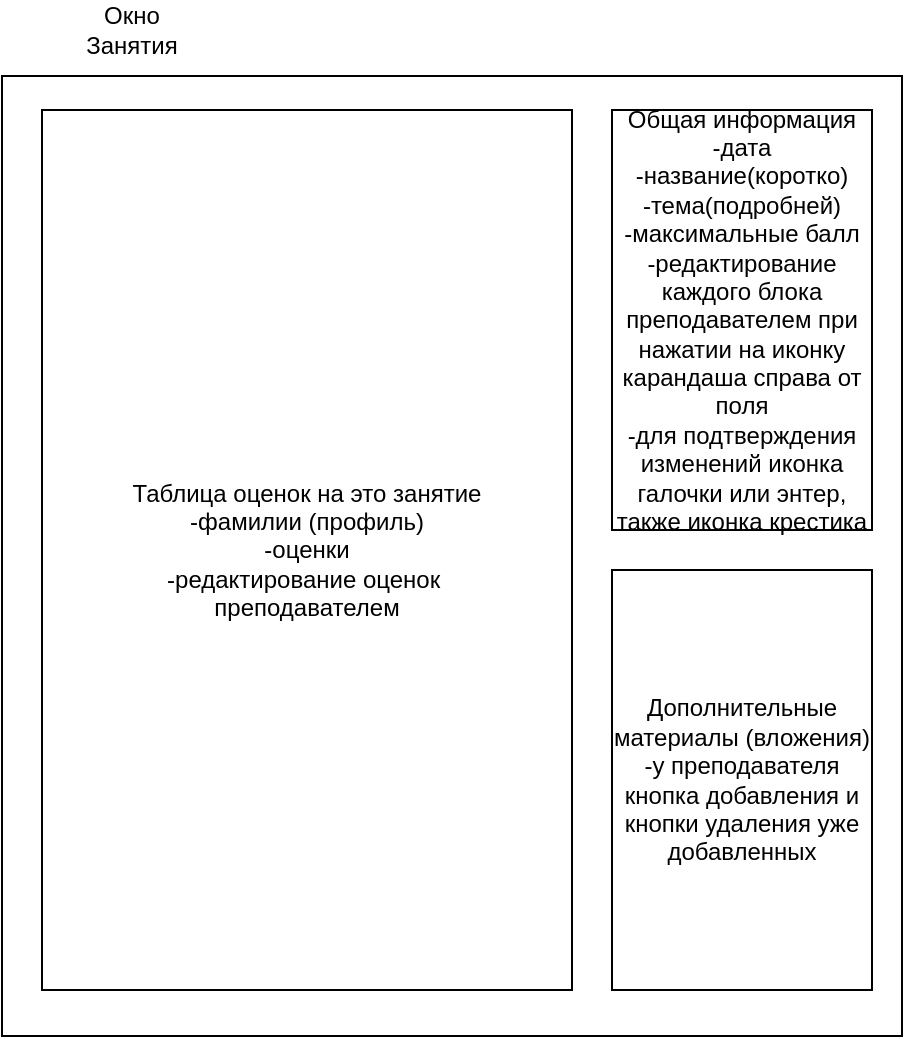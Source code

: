 <mxfile version="13.9.9" type="device"><diagram id="nx-4pHjvEh34jCVs2_Gm" name="Страница 1"><mxGraphModel dx="1913" dy="807" grid="1" gridSize="10" guides="1" tooltips="1" connect="1" arrows="1" fold="1" page="1" pageScale="1" pageWidth="827" pageHeight="1169" math="0" shadow="0"><root><mxCell id="0"/><mxCell id="1" parent="0"/><mxCell id="iQKAjMBQEpc8Y1eEr3XA-1" value="" style="rounded=0;whiteSpace=wrap;html=1;fillColor=#ffffff;" vertex="1" parent="1"><mxGeometry x="-638" y="361" width="450" height="480" as="geometry"/></mxCell><mxCell id="iQKAjMBQEpc8Y1eEr3XA-2" value="Окно Занятия" style="text;html=1;strokeColor=none;fillColor=none;align=center;verticalAlign=middle;whiteSpace=wrap;rounded=0;" vertex="1" parent="1"><mxGeometry x="-593" y="328" width="40" height="20" as="geometry"/></mxCell><mxCell id="iQKAjMBQEpc8Y1eEr3XA-3" value="Таблица оценок на это занятие&lt;br&gt;-фамилии (профиль)&lt;br&gt;-оценки&lt;br&gt;-редактирование оценок&amp;nbsp;&lt;br&gt;преподавателем" style="rounded=0;whiteSpace=wrap;html=1;fillColor=#ffffff;align=center;" vertex="1" parent="1"><mxGeometry x="-618" y="378" width="265" height="440" as="geometry"/></mxCell><mxCell id="iQKAjMBQEpc8Y1eEr3XA-4" value="Общая информация&lt;br&gt;-дата&lt;br&gt;-название(коротко)&lt;br&gt;-тема(подробней)&lt;br&gt;-максимальные балл&lt;br&gt;-редактирование каждого блока преподавателем при нажатии на иконку карандаша справа от поля&lt;br&gt;-для подтверждения изменений иконка галочки или энтер, также иконка крестика" style="rounded=0;whiteSpace=wrap;html=1;fillColor=#ffffff;align=center;" vertex="1" parent="1"><mxGeometry x="-333" y="378" width="130" height="210" as="geometry"/></mxCell><mxCell id="iQKAjMBQEpc8Y1eEr3XA-5" value="Дополнительные материалы (вложения)&lt;br&gt;-у преподавателя кнопка добавления и кнопки удаления уже добавленных" style="rounded=0;whiteSpace=wrap;html=1;fillColor=#ffffff;align=center;" vertex="1" parent="1"><mxGeometry x="-333" y="608" width="130" height="210" as="geometry"/></mxCell></root></mxGraphModel></diagram></mxfile>